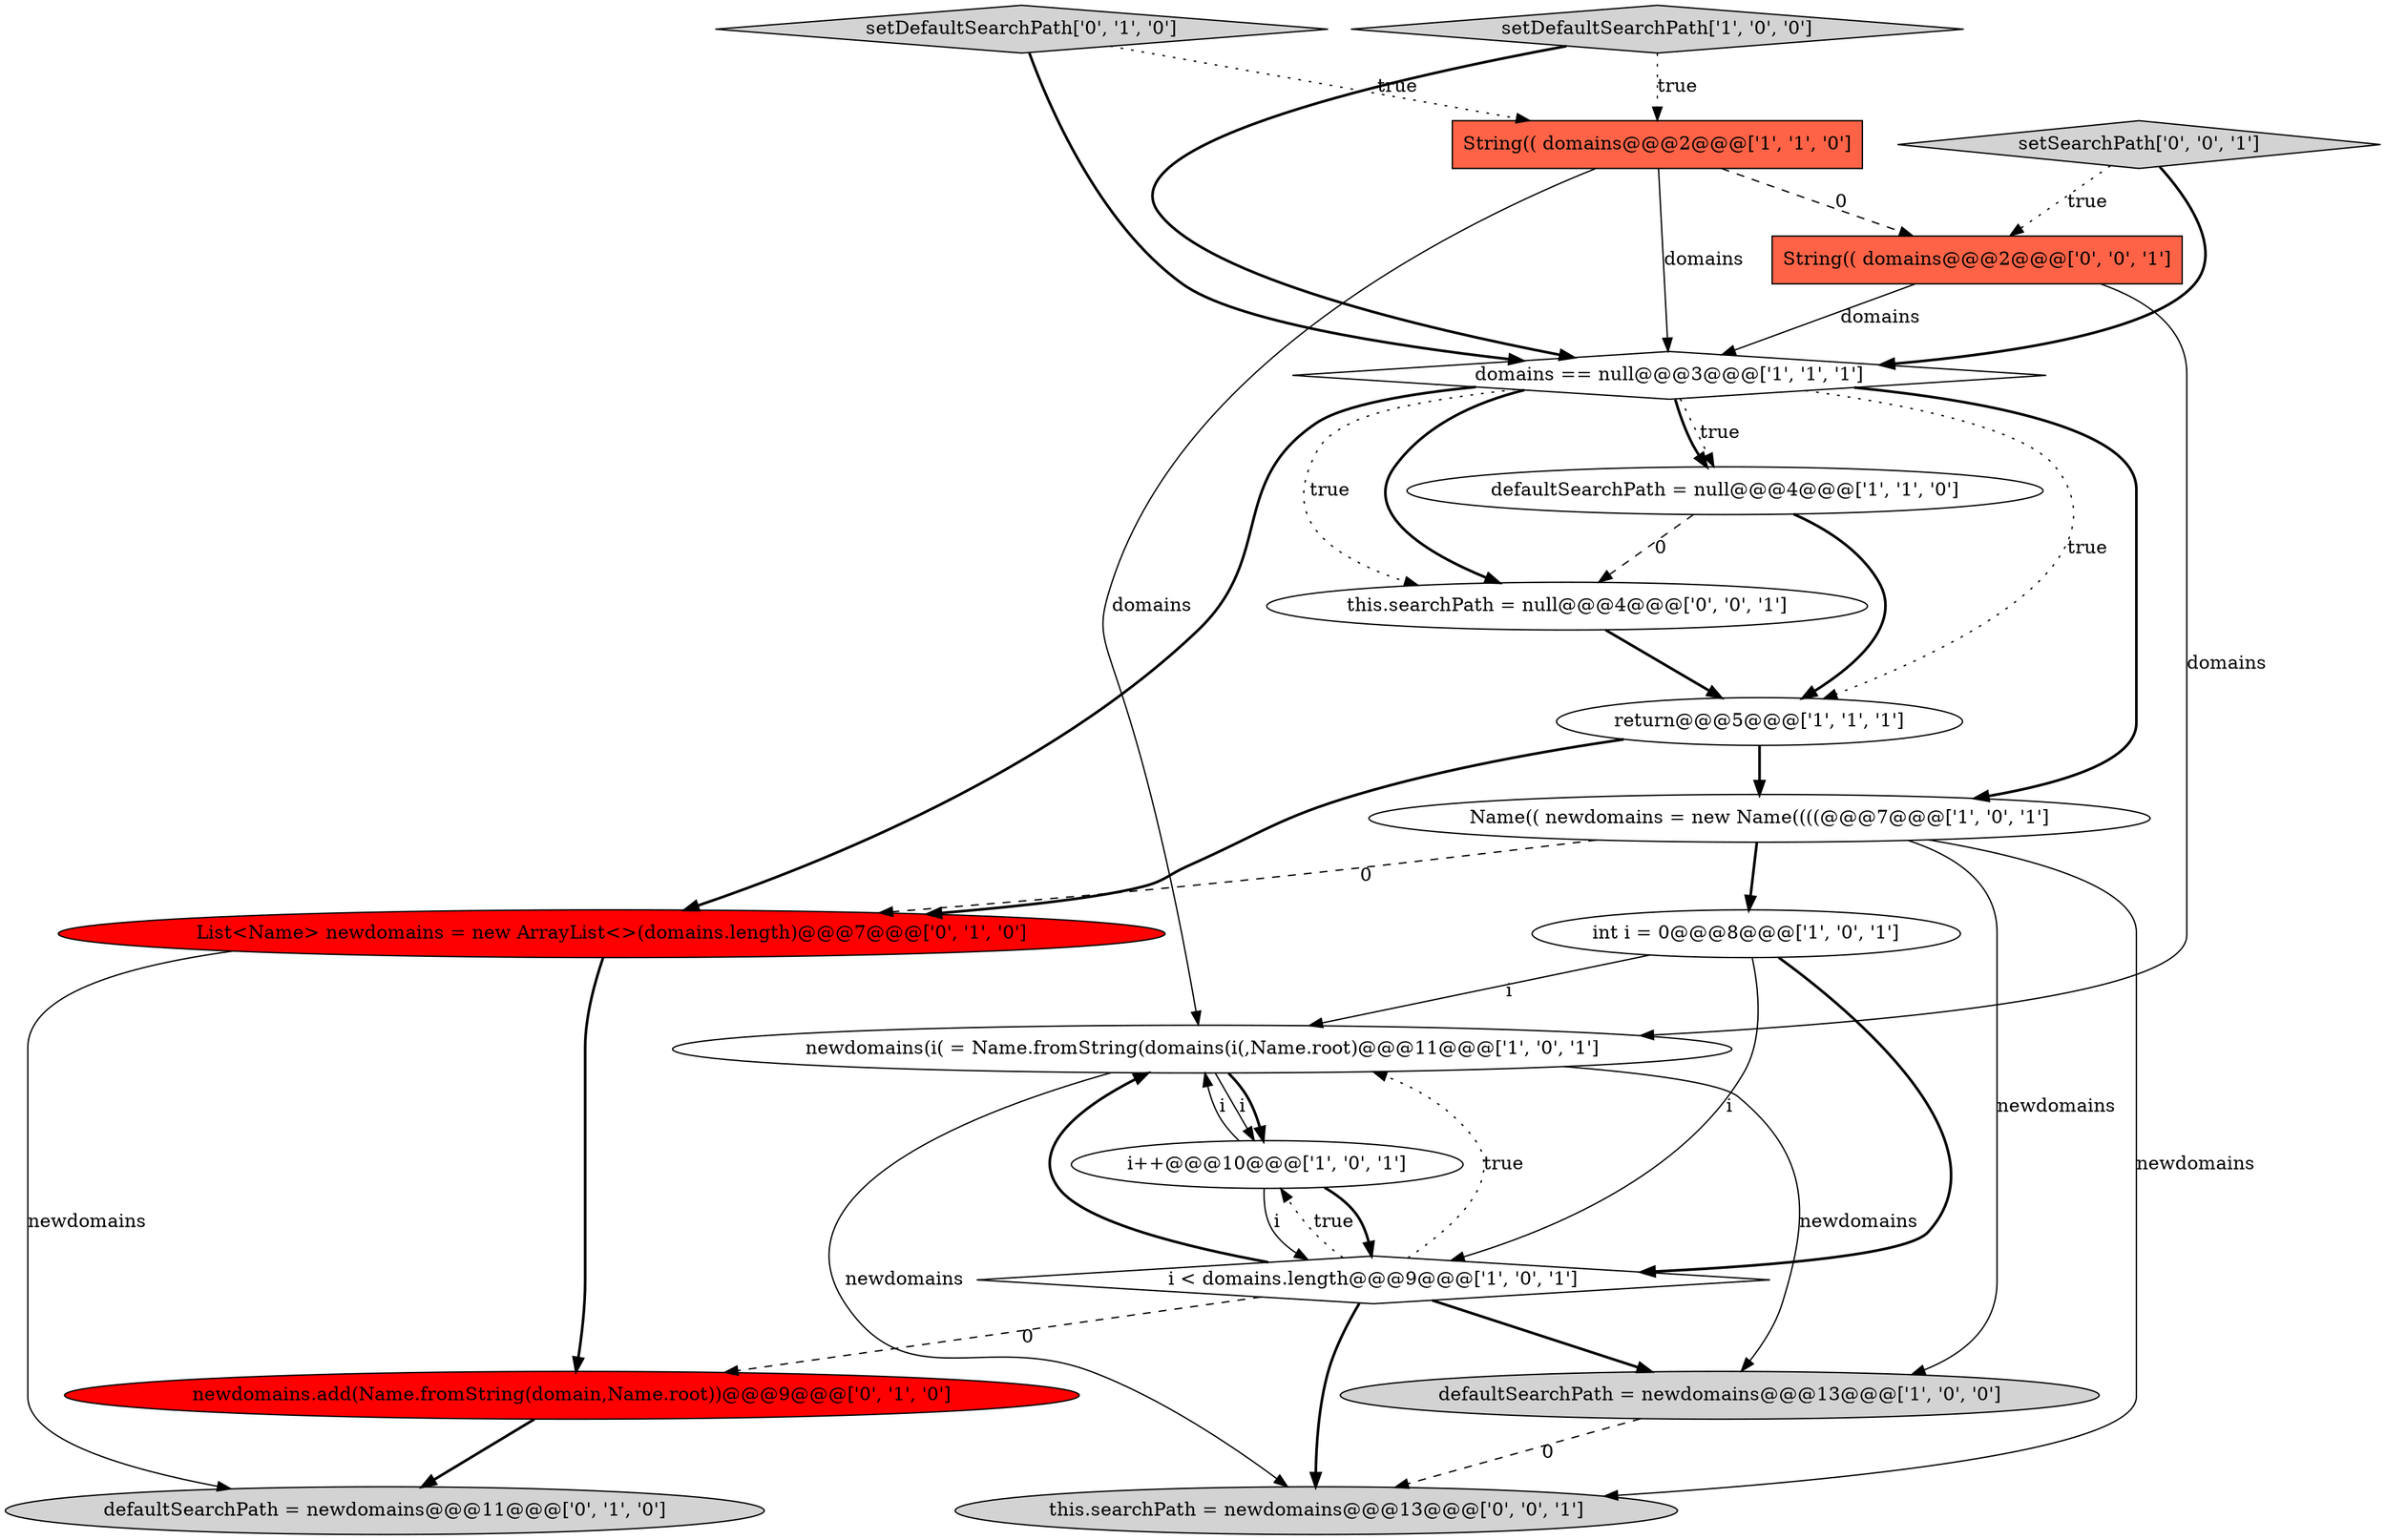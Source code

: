 digraph {
13 [style = filled, label = "setDefaultSearchPath['0', '1', '0']", fillcolor = lightgray, shape = diamond image = "AAA0AAABBB2BBB"];
9 [style = filled, label = "setDefaultSearchPath['1', '0', '0']", fillcolor = lightgray, shape = diamond image = "AAA0AAABBB1BBB"];
6 [style = filled, label = "newdomains(i( = Name.fromString(domains(i(,Name.root)@@@11@@@['1', '0', '1']", fillcolor = white, shape = ellipse image = "AAA0AAABBB1BBB"];
10 [style = filled, label = "i < domains.length@@@9@@@['1', '0', '1']", fillcolor = white, shape = diamond image = "AAA0AAABBB1BBB"];
15 [style = filled, label = "String(( domains@@@2@@@['0', '0', '1']", fillcolor = tomato, shape = box image = "AAA0AAABBB3BBB"];
2 [style = filled, label = "Name(( newdomains = new Name((((@@@7@@@['1', '0', '1']", fillcolor = white, shape = ellipse image = "AAA0AAABBB1BBB"];
16 [style = filled, label = "this.searchPath = newdomains@@@13@@@['0', '0', '1']", fillcolor = lightgray, shape = ellipse image = "AAA0AAABBB3BBB"];
7 [style = filled, label = "int i = 0@@@8@@@['1', '0', '1']", fillcolor = white, shape = ellipse image = "AAA0AAABBB1BBB"];
17 [style = filled, label = "setSearchPath['0', '0', '1']", fillcolor = lightgray, shape = diamond image = "AAA0AAABBB3BBB"];
11 [style = filled, label = "List<Name> newdomains = new ArrayList<>(domains.length)@@@7@@@['0', '1', '0']", fillcolor = red, shape = ellipse image = "AAA1AAABBB2BBB"];
14 [style = filled, label = "defaultSearchPath = newdomains@@@11@@@['0', '1', '0']", fillcolor = lightgray, shape = ellipse image = "AAA0AAABBB2BBB"];
5 [style = filled, label = "return@@@5@@@['1', '1', '1']", fillcolor = white, shape = ellipse image = "AAA0AAABBB1BBB"];
0 [style = filled, label = "String(( domains@@@2@@@['1', '1', '0']", fillcolor = tomato, shape = box image = "AAA0AAABBB1BBB"];
12 [style = filled, label = "newdomains.add(Name.fromString(domain,Name.root))@@@9@@@['0', '1', '0']", fillcolor = red, shape = ellipse image = "AAA1AAABBB2BBB"];
4 [style = filled, label = "domains == null@@@3@@@['1', '1', '1']", fillcolor = white, shape = diamond image = "AAA0AAABBB1BBB"];
8 [style = filled, label = "defaultSearchPath = null@@@4@@@['1', '1', '0']", fillcolor = white, shape = ellipse image = "AAA0AAABBB1BBB"];
1 [style = filled, label = "i++@@@10@@@['1', '0', '1']", fillcolor = white, shape = ellipse image = "AAA0AAABBB1BBB"];
18 [style = filled, label = "this.searchPath = null@@@4@@@['0', '0', '1']", fillcolor = white, shape = ellipse image = "AAA0AAABBB3BBB"];
3 [style = filled, label = "defaultSearchPath = newdomains@@@13@@@['1', '0', '0']", fillcolor = lightgray, shape = ellipse image = "AAA0AAABBB1BBB"];
6->1 [style = solid, label="i"];
4->5 [style = dotted, label="true"];
4->18 [style = dotted, label="true"];
10->6 [style = dotted, label="true"];
9->0 [style = dotted, label="true"];
1->6 [style = solid, label="i"];
2->16 [style = solid, label="newdomains"];
7->10 [style = bold, label=""];
9->4 [style = bold, label=""];
10->12 [style = dashed, label="0"];
17->4 [style = bold, label=""];
4->8 [style = dotted, label="true"];
0->15 [style = dashed, label="0"];
10->3 [style = bold, label=""];
11->12 [style = bold, label=""];
4->18 [style = bold, label=""];
4->2 [style = bold, label=""];
7->10 [style = solid, label="i"];
15->6 [style = solid, label="domains"];
6->3 [style = solid, label="newdomains"];
10->6 [style = bold, label=""];
0->6 [style = solid, label="domains"];
6->16 [style = solid, label="newdomains"];
6->1 [style = bold, label=""];
11->14 [style = solid, label="newdomains"];
5->2 [style = bold, label=""];
17->15 [style = dotted, label="true"];
8->5 [style = bold, label=""];
10->16 [style = bold, label=""];
13->0 [style = dotted, label="true"];
15->4 [style = solid, label="domains"];
18->5 [style = bold, label=""];
1->10 [style = solid, label="i"];
12->14 [style = bold, label=""];
0->4 [style = solid, label="domains"];
4->8 [style = bold, label=""];
2->11 [style = dashed, label="0"];
8->18 [style = dashed, label="0"];
7->6 [style = solid, label="i"];
5->11 [style = bold, label=""];
10->1 [style = dotted, label="true"];
2->7 [style = bold, label=""];
4->11 [style = bold, label=""];
1->10 [style = bold, label=""];
2->3 [style = solid, label="newdomains"];
3->16 [style = dashed, label="0"];
13->4 [style = bold, label=""];
}
